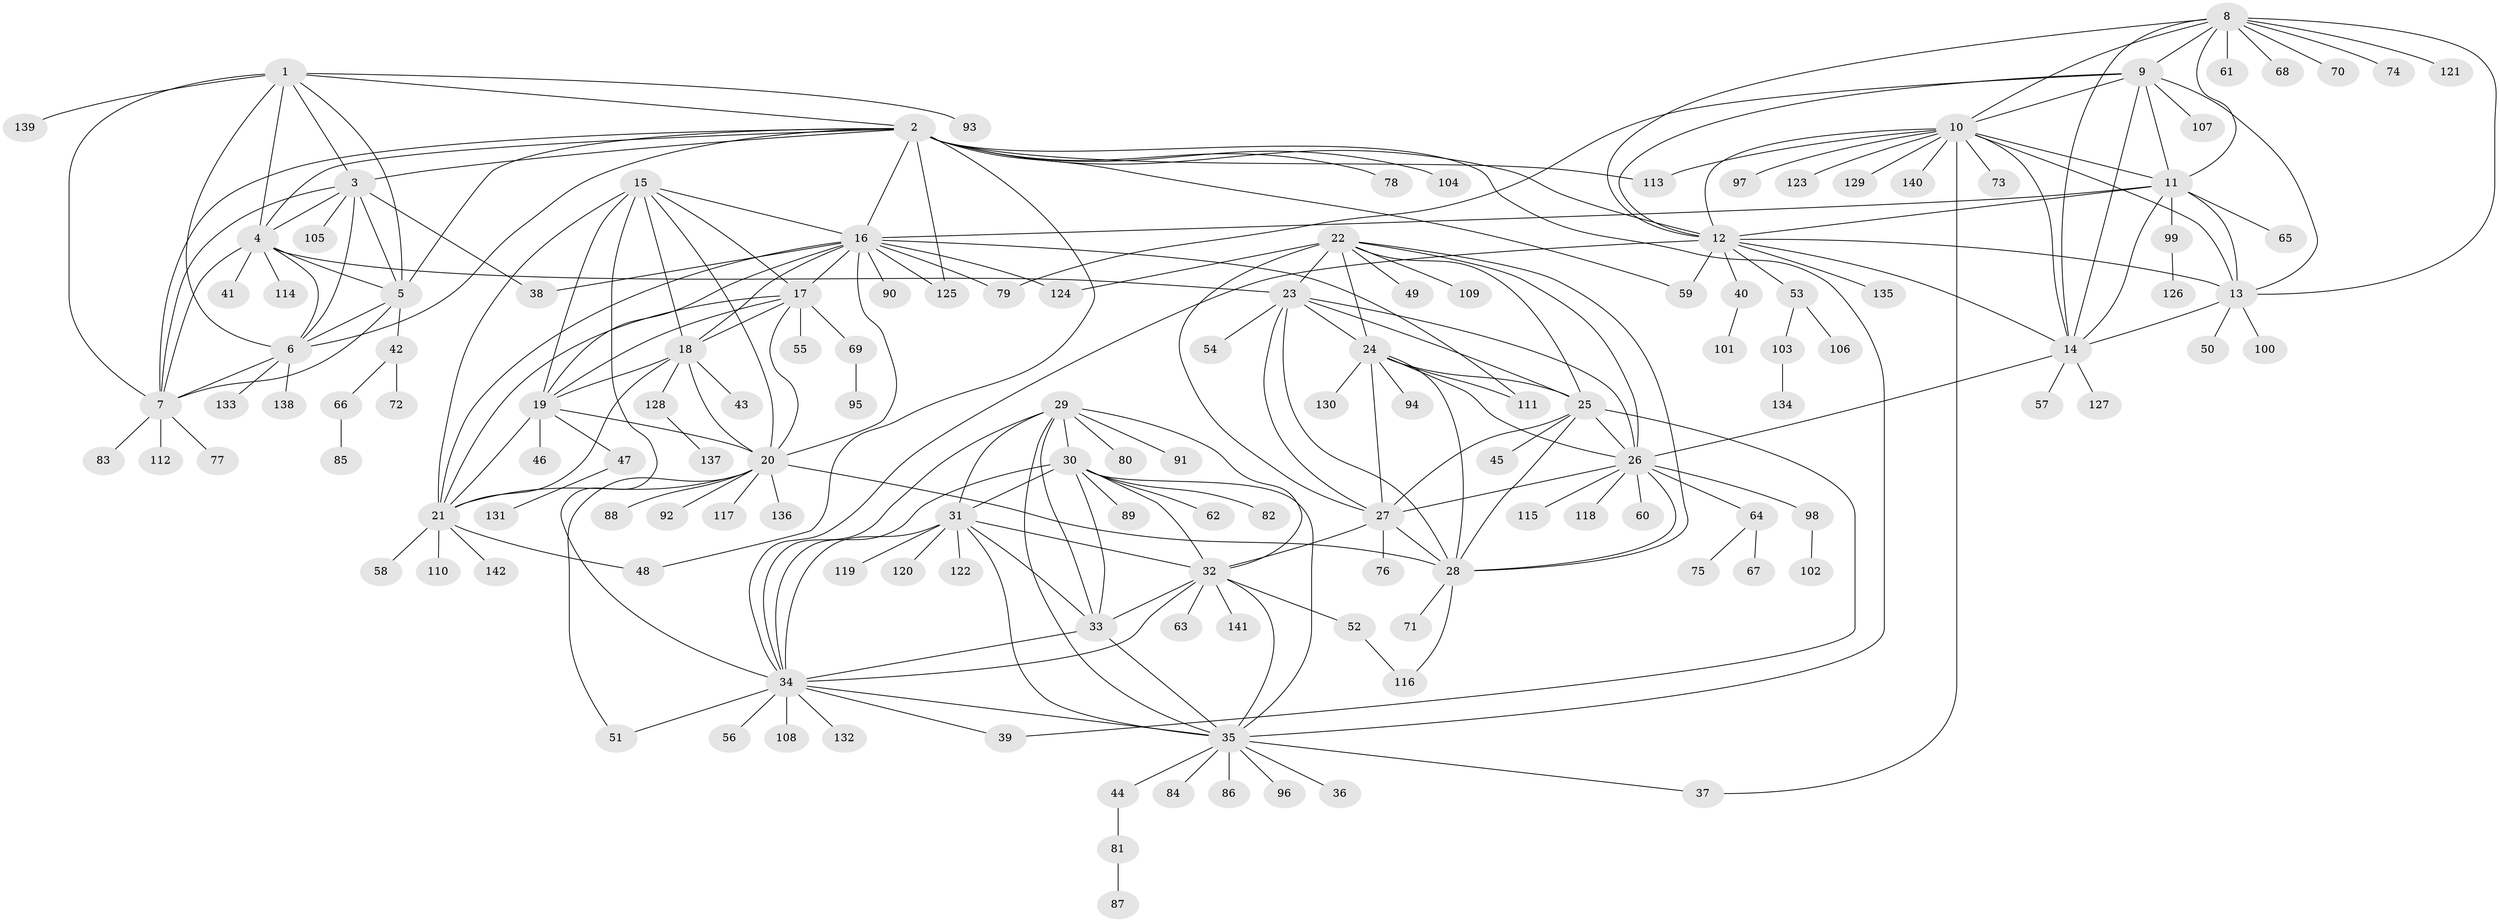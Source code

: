 // coarse degree distribution, {7: 0.050505050505050504, 13: 0.010101010101010102, 8: 0.06060606060606061, 10: 0.030303030303030304, 5: 0.010101010101010102, 12: 0.010101010101010102, 6: 0.020202020202020204, 11: 0.030303030303030304, 9: 0.030303030303030304, 3: 0.030303030303030304, 2: 0.0707070707070707, 1: 0.6464646464646465}
// Generated by graph-tools (version 1.1) at 2025/19/03/04/25 18:19:36]
// undirected, 142 vertices, 234 edges
graph export_dot {
graph [start="1"]
  node [color=gray90,style=filled];
  1;
  2;
  3;
  4;
  5;
  6;
  7;
  8;
  9;
  10;
  11;
  12;
  13;
  14;
  15;
  16;
  17;
  18;
  19;
  20;
  21;
  22;
  23;
  24;
  25;
  26;
  27;
  28;
  29;
  30;
  31;
  32;
  33;
  34;
  35;
  36;
  37;
  38;
  39;
  40;
  41;
  42;
  43;
  44;
  45;
  46;
  47;
  48;
  49;
  50;
  51;
  52;
  53;
  54;
  55;
  56;
  57;
  58;
  59;
  60;
  61;
  62;
  63;
  64;
  65;
  66;
  67;
  68;
  69;
  70;
  71;
  72;
  73;
  74;
  75;
  76;
  77;
  78;
  79;
  80;
  81;
  82;
  83;
  84;
  85;
  86;
  87;
  88;
  89;
  90;
  91;
  92;
  93;
  94;
  95;
  96;
  97;
  98;
  99;
  100;
  101;
  102;
  103;
  104;
  105;
  106;
  107;
  108;
  109;
  110;
  111;
  112;
  113;
  114;
  115;
  116;
  117;
  118;
  119;
  120;
  121;
  122;
  123;
  124;
  125;
  126;
  127;
  128;
  129;
  130;
  131;
  132;
  133;
  134;
  135;
  136;
  137;
  138;
  139;
  140;
  141;
  142;
  1 -- 2;
  1 -- 3;
  1 -- 4;
  1 -- 5;
  1 -- 6;
  1 -- 7;
  1 -- 93;
  1 -- 139;
  2 -- 3;
  2 -- 4;
  2 -- 5;
  2 -- 6;
  2 -- 7;
  2 -- 12;
  2 -- 16;
  2 -- 35;
  2 -- 48;
  2 -- 59;
  2 -- 78;
  2 -- 104;
  2 -- 113;
  2 -- 125;
  3 -- 4;
  3 -- 5;
  3 -- 6;
  3 -- 7;
  3 -- 38;
  3 -- 105;
  4 -- 5;
  4 -- 6;
  4 -- 7;
  4 -- 23;
  4 -- 41;
  4 -- 114;
  5 -- 6;
  5 -- 7;
  5 -- 42;
  6 -- 7;
  6 -- 133;
  6 -- 138;
  7 -- 77;
  7 -- 83;
  7 -- 112;
  8 -- 9;
  8 -- 10;
  8 -- 11;
  8 -- 12;
  8 -- 13;
  8 -- 14;
  8 -- 61;
  8 -- 68;
  8 -- 70;
  8 -- 74;
  8 -- 121;
  9 -- 10;
  9 -- 11;
  9 -- 12;
  9 -- 13;
  9 -- 14;
  9 -- 79;
  9 -- 107;
  10 -- 11;
  10 -- 12;
  10 -- 13;
  10 -- 14;
  10 -- 37;
  10 -- 73;
  10 -- 97;
  10 -- 113;
  10 -- 123;
  10 -- 129;
  10 -- 140;
  11 -- 12;
  11 -- 13;
  11 -- 14;
  11 -- 16;
  11 -- 65;
  11 -- 99;
  12 -- 13;
  12 -- 14;
  12 -- 34;
  12 -- 40;
  12 -- 53;
  12 -- 59;
  12 -- 135;
  13 -- 14;
  13 -- 50;
  13 -- 100;
  14 -- 26;
  14 -- 57;
  14 -- 127;
  15 -- 16;
  15 -- 17;
  15 -- 18;
  15 -- 19;
  15 -- 20;
  15 -- 21;
  15 -- 34;
  16 -- 17;
  16 -- 18;
  16 -- 19;
  16 -- 20;
  16 -- 21;
  16 -- 38;
  16 -- 79;
  16 -- 90;
  16 -- 111;
  16 -- 124;
  16 -- 125;
  17 -- 18;
  17 -- 19;
  17 -- 20;
  17 -- 21;
  17 -- 55;
  17 -- 69;
  18 -- 19;
  18 -- 20;
  18 -- 21;
  18 -- 43;
  18 -- 128;
  19 -- 20;
  19 -- 21;
  19 -- 46;
  19 -- 47;
  20 -- 21;
  20 -- 28;
  20 -- 51;
  20 -- 88;
  20 -- 92;
  20 -- 117;
  20 -- 136;
  21 -- 48;
  21 -- 58;
  21 -- 110;
  21 -- 142;
  22 -- 23;
  22 -- 24;
  22 -- 25;
  22 -- 26;
  22 -- 27;
  22 -- 28;
  22 -- 49;
  22 -- 109;
  22 -- 124;
  23 -- 24;
  23 -- 25;
  23 -- 26;
  23 -- 27;
  23 -- 28;
  23 -- 54;
  24 -- 25;
  24 -- 26;
  24 -- 27;
  24 -- 28;
  24 -- 94;
  24 -- 111;
  24 -- 130;
  25 -- 26;
  25 -- 27;
  25 -- 28;
  25 -- 39;
  25 -- 45;
  26 -- 27;
  26 -- 28;
  26 -- 60;
  26 -- 64;
  26 -- 98;
  26 -- 115;
  26 -- 118;
  27 -- 28;
  27 -- 32;
  27 -- 76;
  28 -- 71;
  28 -- 116;
  29 -- 30;
  29 -- 31;
  29 -- 32;
  29 -- 33;
  29 -- 34;
  29 -- 35;
  29 -- 80;
  29 -- 91;
  30 -- 31;
  30 -- 32;
  30 -- 33;
  30 -- 34;
  30 -- 35;
  30 -- 62;
  30 -- 82;
  30 -- 89;
  31 -- 32;
  31 -- 33;
  31 -- 34;
  31 -- 35;
  31 -- 119;
  31 -- 120;
  31 -- 122;
  32 -- 33;
  32 -- 34;
  32 -- 35;
  32 -- 52;
  32 -- 63;
  32 -- 141;
  33 -- 34;
  33 -- 35;
  34 -- 35;
  34 -- 39;
  34 -- 51;
  34 -- 56;
  34 -- 108;
  34 -- 132;
  35 -- 36;
  35 -- 37;
  35 -- 44;
  35 -- 84;
  35 -- 86;
  35 -- 96;
  40 -- 101;
  42 -- 66;
  42 -- 72;
  44 -- 81;
  47 -- 131;
  52 -- 116;
  53 -- 103;
  53 -- 106;
  64 -- 67;
  64 -- 75;
  66 -- 85;
  69 -- 95;
  81 -- 87;
  98 -- 102;
  99 -- 126;
  103 -- 134;
  128 -- 137;
}
